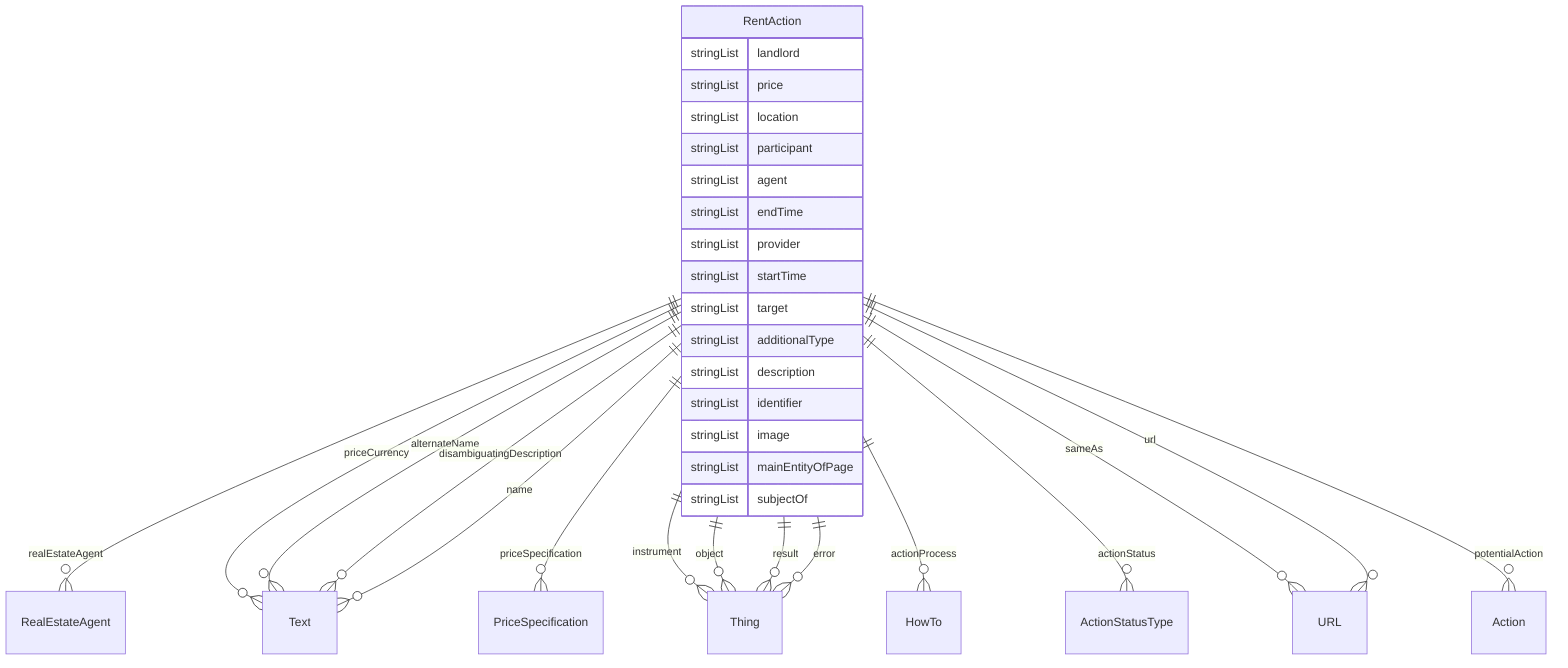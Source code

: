 erDiagram
RentAction {
    stringList landlord  
    stringList price  
    stringList location  
    stringList participant  
    stringList agent  
    stringList endTime  
    stringList provider  
    stringList startTime  
    stringList target  
    stringList additionalType  
    stringList description  
    stringList identifier  
    stringList image  
    stringList mainEntityOfPage  
    stringList subjectOf  
}

RentAction ||--}o RealEstateAgent : "realEstateAgent"
RentAction ||--}o Text : "priceCurrency"
RentAction ||--}o PriceSpecification : "priceSpecification"
RentAction ||--}o Thing : "instrument"
RentAction ||--}o Thing : "object"
RentAction ||--}o Thing : "result"
RentAction ||--}o HowTo : "actionProcess"
RentAction ||--}o ActionStatusType : "actionStatus"
RentAction ||--}o Thing : "error"
RentAction ||--}o Text : "alternateName"
RentAction ||--}o Text : "disambiguatingDescription"
RentAction ||--}o Text : "name"
RentAction ||--}o URL : "sameAs"
RentAction ||--}o Action : "potentialAction"
RentAction ||--}o URL : "url"